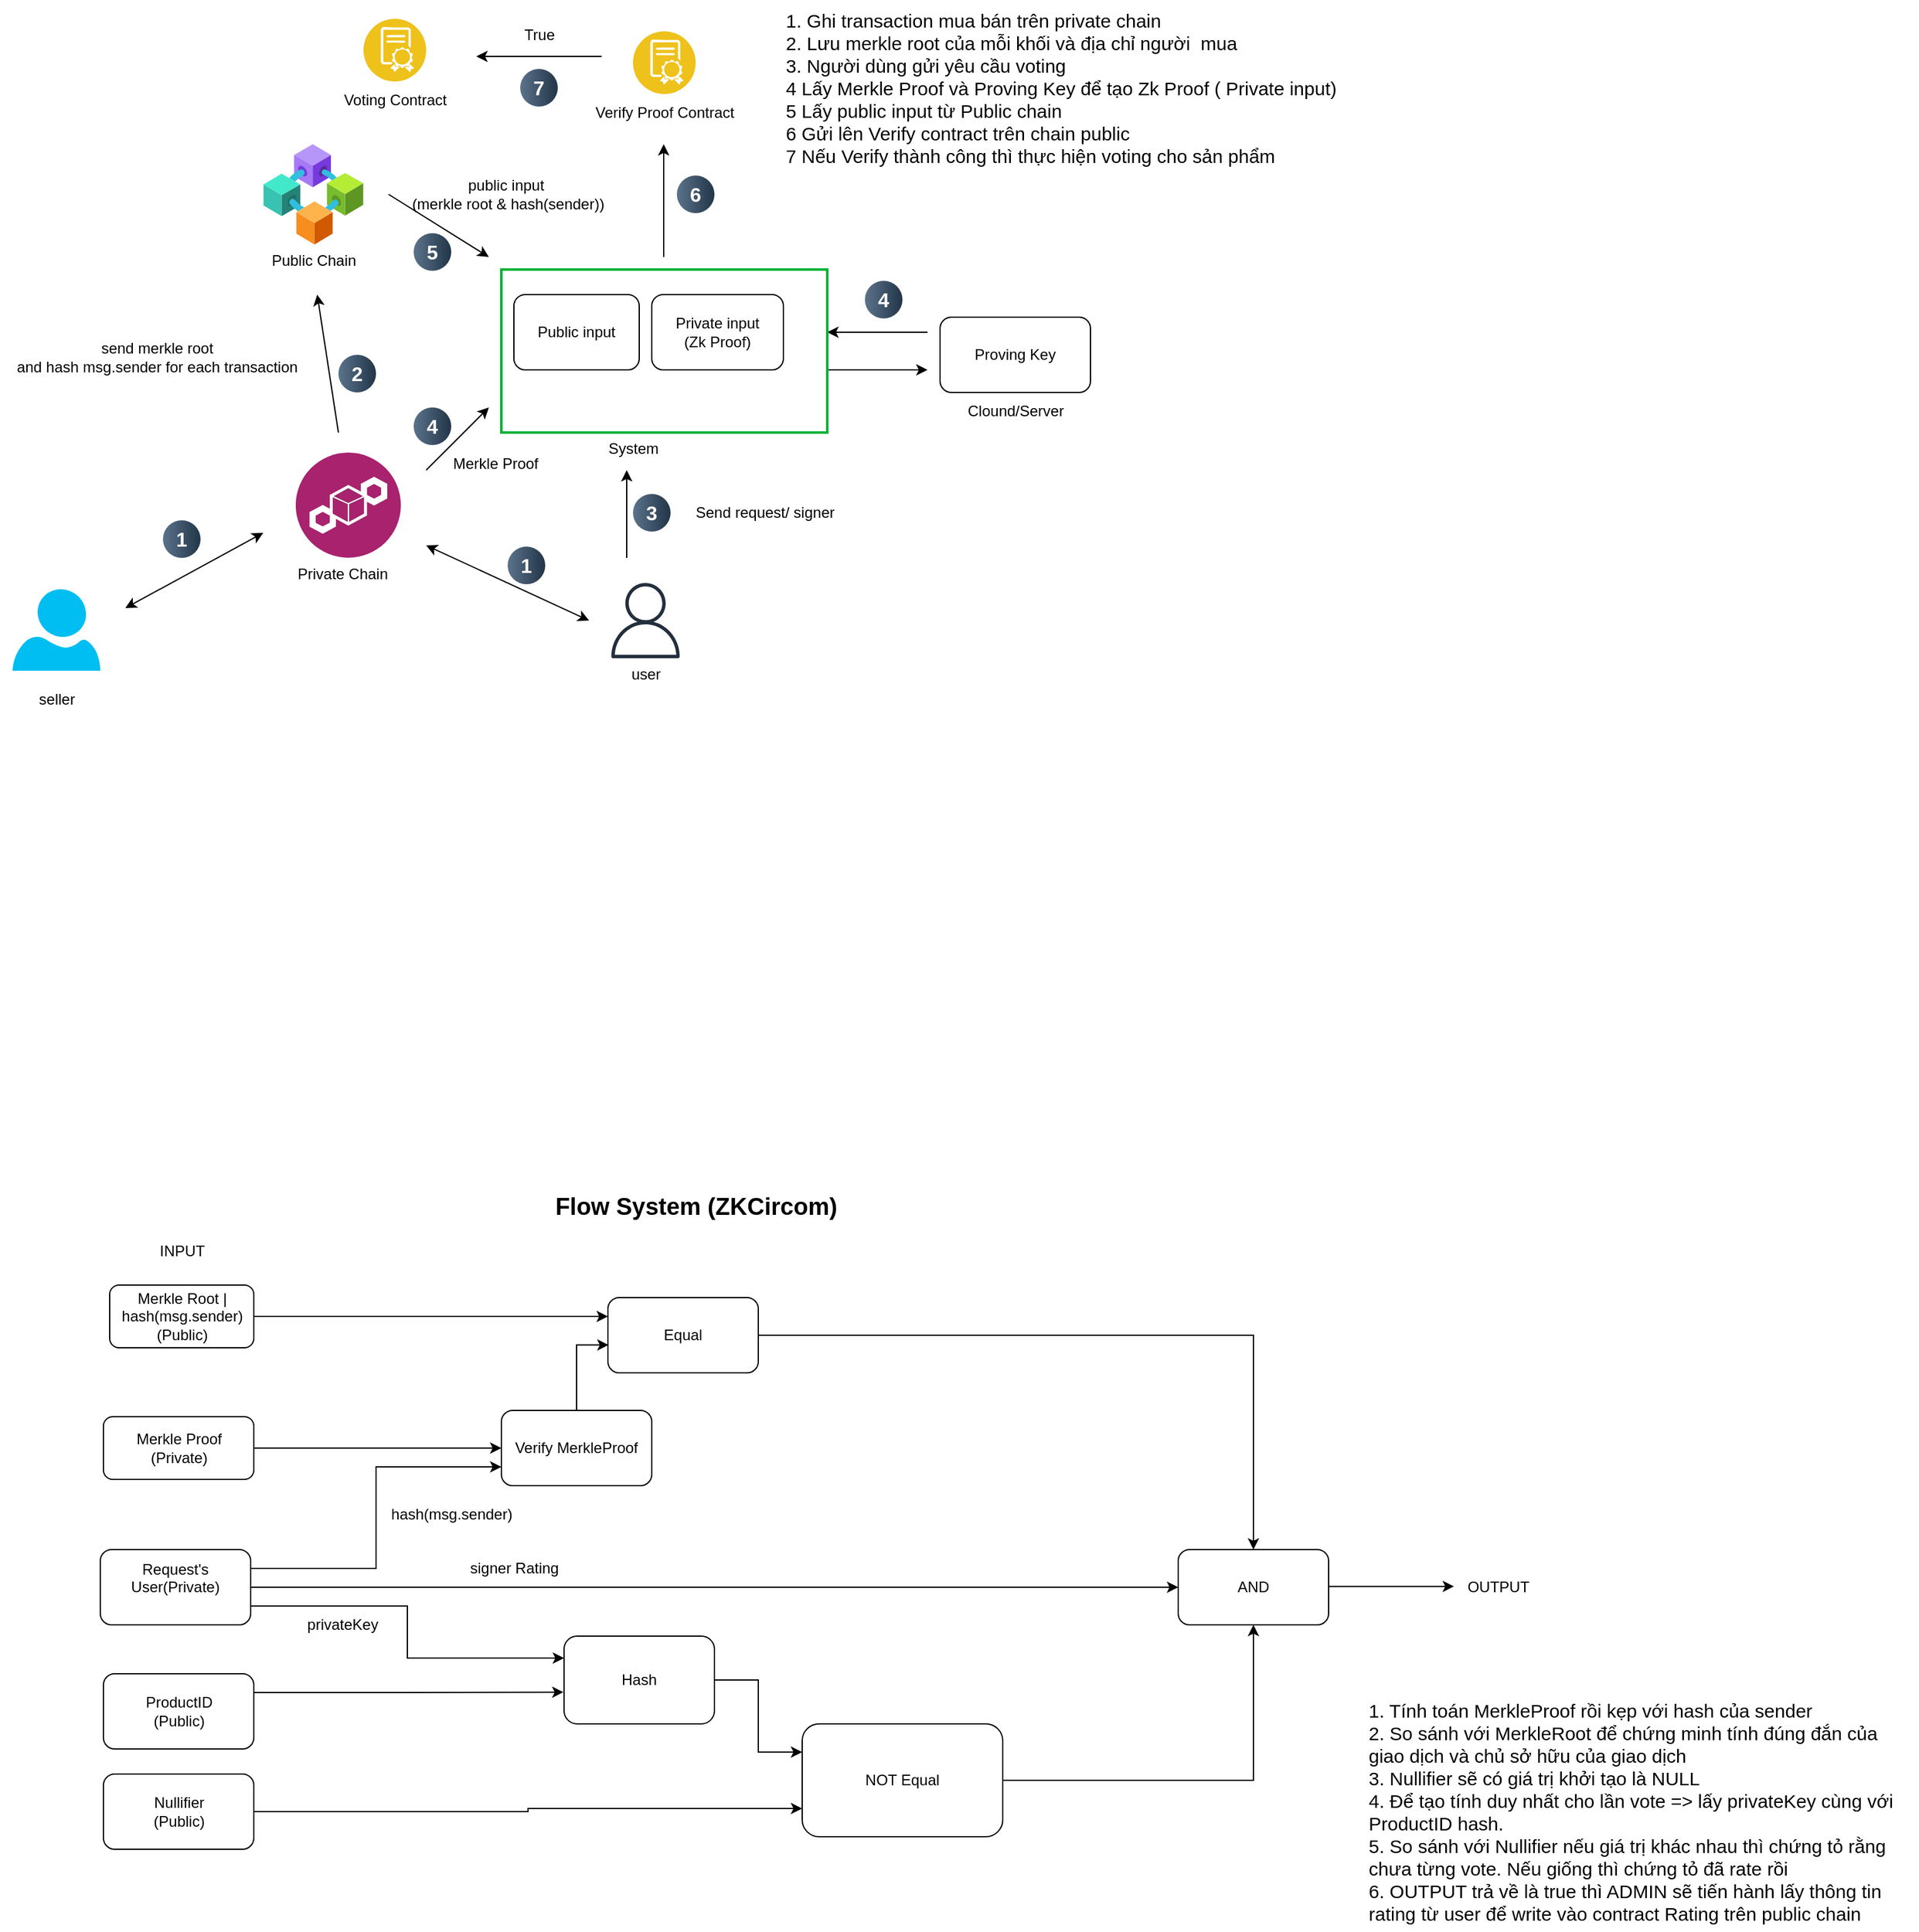 <mxfile version="24.7.17">
  <diagram id="Ht1M8jgEwFfnCIfOTk4-" name="Page-1">
    <mxGraphModel dx="1219" dy="722" grid="1" gridSize="10" guides="1" tooltips="1" connect="1" arrows="1" fold="1" page="1" pageScale="1" pageWidth="1169" pageHeight="827" math="0" shadow="0">
      <root>
        <mxCell id="0" />
        <mxCell id="1" parent="0" />
        <mxCell id="gUAxlboTfl1ikJfKjO2c-2" value="Private Chain&lt;div&gt;&lt;br&gt;&lt;/div&gt;" style="text;html=1;align=center;verticalAlign=middle;resizable=0;points=[];autosize=1;strokeColor=none;fillColor=none;" parent="1" vertex="1">
          <mxGeometry x="493.45" y="450" width="100" height="40" as="geometry" />
        </mxCell>
        <mxCell id="gUAxlboTfl1ikJfKjO2c-3" value="" style="image;aspect=fixed;html=1;points=[];align=center;fontSize=12;image=img/lib/azure2/blockchain/Consortium.svg;" parent="1" vertex="1">
          <mxGeometry x="480.0" y="120" width="80" height="80" as="geometry" />
        </mxCell>
        <mxCell id="gUAxlboTfl1ikJfKjO2c-4" value="Public Chain&lt;div&gt;&lt;br&gt;&lt;/div&gt;" style="text;html=1;align=center;verticalAlign=middle;resizable=0;points=[];autosize=1;strokeColor=none;fillColor=none;" parent="1" vertex="1">
          <mxGeometry x="475.0" y="200" width="90" height="40" as="geometry" />
        </mxCell>
        <mxCell id="gUAxlboTfl1ikJfKjO2c-5" value="" style="sketch=0;outlineConnect=0;fontColor=#232F3E;gradientColor=none;fillColor=#232F3D;strokeColor=none;dashed=0;verticalLabelPosition=bottom;verticalAlign=top;align=center;html=1;fontSize=12;fontStyle=0;aspect=fixed;pointerEvents=1;shape=mxgraph.aws4.user;" parent="1" vertex="1">
          <mxGeometry x="755" y="470" width="60" height="60" as="geometry" />
        </mxCell>
        <mxCell id="gUAxlboTfl1ikJfKjO2c-6" value="user&lt;div&gt;&lt;br&gt;&lt;/div&gt;" style="text;html=1;align=center;verticalAlign=middle;resizable=0;points=[];autosize=1;strokeColor=none;fillColor=none;" parent="1" vertex="1">
          <mxGeometry x="760" y="530" width="50" height="40" as="geometry" />
        </mxCell>
        <mxCell id="gUAxlboTfl1ikJfKjO2c-8" value="" style="verticalLabelPosition=bottom;html=1;verticalAlign=top;align=center;strokeColor=none;fillColor=#00BEF2;shape=mxgraph.azure.user;" parent="1" vertex="1">
          <mxGeometry x="280" y="475" width="70" height="65" as="geometry" />
        </mxCell>
        <mxCell id="gUAxlboTfl1ikJfKjO2c-9" value="seller&lt;div&gt;&lt;br&gt;&lt;/div&gt;" style="text;html=1;align=center;verticalAlign=middle;resizable=0;points=[];autosize=1;strokeColor=none;fillColor=none;" parent="1" vertex="1">
          <mxGeometry x="290" y="550" width="50" height="40" as="geometry" />
        </mxCell>
        <mxCell id="gUAxlboTfl1ikJfKjO2c-10" value="" style="endArrow=classic;startArrow=classic;html=1;rounded=0;" parent="1" edge="1">
          <mxGeometry width="50" height="50" relative="1" as="geometry">
            <mxPoint x="610" y="440" as="sourcePoint" />
            <mxPoint x="740" y="500" as="targetPoint" />
          </mxGeometry>
        </mxCell>
        <mxCell id="gUAxlboTfl1ikJfKjO2c-11" value="" style="endArrow=classic;startArrow=classic;html=1;rounded=0;" parent="1" edge="1">
          <mxGeometry width="50" height="50" relative="1" as="geometry">
            <mxPoint x="370" y="490" as="sourcePoint" />
            <mxPoint x="480" y="430" as="targetPoint" />
            <Array as="points" />
          </mxGeometry>
        </mxCell>
        <mxCell id="gUAxlboTfl1ikJfKjO2c-12" value="" style="endArrow=classic;html=1;rounded=0;" parent="1" target="gUAxlboTfl1ikJfKjO2c-4" edge="1">
          <mxGeometry width="50" height="50" relative="1" as="geometry">
            <mxPoint x="540" y="350" as="sourcePoint" />
            <mxPoint x="520" y="250" as="targetPoint" />
          </mxGeometry>
        </mxCell>
        <mxCell id="gUAxlboTfl1ikJfKjO2c-13" value="send merkle root&lt;br&gt;and hash msg.sender for each transaction" style="text;html=1;align=center;verticalAlign=middle;resizable=0;points=[];autosize=1;strokeColor=none;fillColor=none;" parent="1" vertex="1">
          <mxGeometry x="270" y="270" width="250" height="40" as="geometry" />
        </mxCell>
        <mxCell id="gUAxlboTfl1ikJfKjO2c-16" value="Voting Contract" style="text;html=1;align=center;verticalAlign=middle;resizable=0;points=[];autosize=1;strokeColor=none;fillColor=none;" parent="1" vertex="1">
          <mxGeometry x="530" y="70" width="110" height="30" as="geometry" />
        </mxCell>
        <mxCell id="gUAxlboTfl1ikJfKjO2c-17" value="" style="image;aspect=fixed;perimeter=ellipsePerimeter;html=1;align=center;shadow=0;dashed=0;fontColor=#4277BB;labelBackgroundColor=default;fontSize=12;spacingTop=3;image=img/lib/ibm/blockchain/smart_contract.svg;" parent="1" vertex="1">
          <mxGeometry x="560" y="20" width="50" height="50" as="geometry" />
        </mxCell>
        <mxCell id="gUAxlboTfl1ikJfKjO2c-18" value="System" style="text;html=1;align=center;verticalAlign=middle;resizable=0;points=[];autosize=1;strokeColor=none;fillColor=none;" parent="1" vertex="1">
          <mxGeometry x="745" y="348" width="60" height="30" as="geometry" />
        </mxCell>
        <mxCell id="gUAxlboTfl1ikJfKjO2c-19" value="" style="endArrow=classic;html=1;rounded=0;" parent="1" edge="1">
          <mxGeometry width="50" height="50" relative="1" as="geometry">
            <mxPoint x="770" y="450" as="sourcePoint" />
            <mxPoint x="770" y="380" as="targetPoint" />
          </mxGeometry>
        </mxCell>
        <mxCell id="gUAxlboTfl1ikJfKjO2c-20" value="" style="endArrow=classic;html=1;rounded=0;" parent="1" edge="1">
          <mxGeometry width="50" height="50" relative="1" as="geometry">
            <mxPoint x="799.5" y="210" as="sourcePoint" />
            <mxPoint x="799.5" y="120" as="targetPoint" />
          </mxGeometry>
        </mxCell>
        <mxCell id="gUAxlboTfl1ikJfKjO2c-21" value="" style="image;aspect=fixed;perimeter=ellipsePerimeter;html=1;align=center;shadow=0;dashed=0;fontColor=#4277BB;labelBackgroundColor=default;fontSize=12;spacingTop=3;image=img/lib/ibm/blockchain/smart_contract.svg;" parent="1" vertex="1">
          <mxGeometry x="775" y="30" width="50" height="50" as="geometry" />
        </mxCell>
        <mxCell id="gUAxlboTfl1ikJfKjO2c-22" value="Verify Proof Contract" style="text;html=1;align=center;verticalAlign=middle;resizable=0;points=[];autosize=1;strokeColor=none;fillColor=none;" parent="1" vertex="1">
          <mxGeometry x="735" y="80" width="130" height="30" as="geometry" />
        </mxCell>
        <mxCell id="gUAxlboTfl1ikJfKjO2c-23" value="" style="endArrow=classic;html=1;rounded=0;" parent="1" edge="1">
          <mxGeometry width="50" height="50" relative="1" as="geometry">
            <mxPoint x="750" y="50" as="sourcePoint" />
            <mxPoint x="650" y="50" as="targetPoint" />
          </mxGeometry>
        </mxCell>
        <mxCell id="gUAxlboTfl1ikJfKjO2c-24" value="True" style="text;html=1;align=center;verticalAlign=middle;resizable=0;points=[];autosize=1;strokeColor=none;fillColor=none;" parent="1" vertex="1">
          <mxGeometry x="675" y="18" width="50" height="30" as="geometry" />
        </mxCell>
        <mxCell id="gUAxlboTfl1ikJfKjO2c-26" value="" style="endArrow=classic;html=1;rounded=0;" parent="1" edge="1">
          <mxGeometry width="50" height="50" relative="1" as="geometry">
            <mxPoint x="580" y="160" as="sourcePoint" />
            <mxPoint x="660" y="210" as="targetPoint" />
          </mxGeometry>
        </mxCell>
        <mxCell id="gUAxlboTfl1ikJfKjO2c-27" value="public input&amp;nbsp;&lt;br&gt;(merkle root &amp;amp; hash(sender))" style="text;html=1;align=center;verticalAlign=middle;resizable=0;points=[];autosize=1;strokeColor=none;fillColor=none;" parent="1" vertex="1">
          <mxGeometry x="585" y="140" width="180" height="40" as="geometry" />
        </mxCell>
        <mxCell id="gUAxlboTfl1ikJfKjO2c-29" value="&lt;span style=&quot;text-wrap-mode: nowrap;&quot;&gt;Proving Key&lt;/span&gt;" style="rounded=1;whiteSpace=wrap;html=1;" parent="1" vertex="1">
          <mxGeometry x="1020" y="258" width="120" height="60" as="geometry" />
        </mxCell>
        <mxCell id="gUAxlboTfl1ikJfKjO2c-30" value="Clound/Server" style="text;html=1;align=center;verticalAlign=middle;resizable=0;points=[];autosize=1;strokeColor=none;fillColor=none;" parent="1" vertex="1">
          <mxGeometry x="1030" y="318" width="100" height="30" as="geometry" />
        </mxCell>
        <mxCell id="gUAxlboTfl1ikJfKjO2c-31" value="" style="endArrow=classic;html=1;rounded=0;" parent="1" edge="1">
          <mxGeometry width="50" height="50" relative="1" as="geometry">
            <mxPoint x="610" y="380" as="sourcePoint" />
            <mxPoint x="660" y="330" as="targetPoint" />
          </mxGeometry>
        </mxCell>
        <mxCell id="gUAxlboTfl1ikJfKjO2c-32" value="Merkle Proof" style="text;html=1;align=center;verticalAlign=middle;resizable=0;points=[];autosize=1;strokeColor=none;fillColor=none;" parent="1" vertex="1">
          <mxGeometry x="620" y="360" width="90" height="30" as="geometry" />
        </mxCell>
        <mxCell id="gUAxlboTfl1ikJfKjO2c-33" value="" style="endArrow=classic;html=1;rounded=0;" parent="1" edge="1">
          <mxGeometry width="50" height="50" relative="1" as="geometry">
            <mxPoint x="930" y="300" as="sourcePoint" />
            <mxPoint x="1010" y="300" as="targetPoint" />
          </mxGeometry>
        </mxCell>
        <mxCell id="gUAxlboTfl1ikJfKjO2c-34" value="" style="endArrow=classic;html=1;rounded=0;" parent="1" edge="1">
          <mxGeometry width="50" height="50" relative="1" as="geometry">
            <mxPoint x="1010" y="270" as="sourcePoint" />
            <mxPoint x="930" y="270" as="targetPoint" />
            <Array as="points">
              <mxPoint x="960" y="270" />
            </Array>
          </mxGeometry>
        </mxCell>
        <mxCell id="gUAxlboTfl1ikJfKjO2c-37" value="" style="rounded=0;whiteSpace=wrap;html=1;fillColor=none;strokeColor=#00B336;strokeWidth=2;" parent="1" vertex="1">
          <mxGeometry x="670" y="220" width="260" height="130" as="geometry" />
        </mxCell>
        <mxCell id="gUAxlboTfl1ikJfKjO2c-39" value="Private input &lt;br&gt;(Zk Proof)" style="rounded=1;whiteSpace=wrap;html=1;" parent="1" vertex="1">
          <mxGeometry x="790" y="240" width="105" height="60" as="geometry" />
        </mxCell>
        <mxCell id="gUAxlboTfl1ikJfKjO2c-40" value="Public input" style="rounded=1;whiteSpace=wrap;html=1;" parent="1" vertex="1">
          <mxGeometry x="680" y="240" width="100" height="60" as="geometry" />
        </mxCell>
        <mxCell id="gUAxlboTfl1ikJfKjO2c-41" value="1" style="ellipse;whiteSpace=wrap;html=1;aspect=fixed;rotation=0;gradientColor=#223548;strokeColor=none;gradientDirection=east;fillColor=#5b738b;rounded=0;pointerEvents=0;fontFamily=Helvetica;fontSize=16;fontColor=#FFFFFF;spacingTop=4;spacingBottom=4;spacingLeft=4;spacingRight=4;points=[];fontStyle=1" parent="1" vertex="1">
          <mxGeometry x="675" y="441" width="30" height="30" as="geometry" />
        </mxCell>
        <mxCell id="gUAxlboTfl1ikJfKjO2c-42" value="1" style="ellipse;whiteSpace=wrap;html=1;aspect=fixed;rotation=0;gradientColor=#223548;strokeColor=none;gradientDirection=east;fillColor=#5b738b;rounded=0;pointerEvents=0;fontFamily=Helvetica;fontSize=16;fontColor=#FFFFFF;spacingTop=4;spacingBottom=4;spacingLeft=4;spacingRight=4;points=[];fontStyle=1" parent="1" vertex="1">
          <mxGeometry x="400" y="420" width="30" height="30" as="geometry" />
        </mxCell>
        <mxCell id="gUAxlboTfl1ikJfKjO2c-43" value="2" style="ellipse;whiteSpace=wrap;html=1;aspect=fixed;rotation=0;gradientColor=#223548;strokeColor=none;gradientDirection=east;fillColor=#5b738b;rounded=0;pointerEvents=0;fontFamily=Helvetica;fontSize=16;fontColor=#FFFFFF;spacingTop=4;spacingBottom=4;spacingLeft=4;spacingRight=4;points=[];fontStyle=1" parent="1" vertex="1">
          <mxGeometry x="540" y="288" width="30" height="30" as="geometry" />
        </mxCell>
        <mxCell id="gUAxlboTfl1ikJfKjO2c-44" value="3" style="ellipse;whiteSpace=wrap;html=1;aspect=fixed;rotation=0;gradientColor=#223548;strokeColor=none;gradientDirection=east;fillColor=#5b738b;rounded=0;pointerEvents=0;fontFamily=Helvetica;fontSize=16;fontColor=#FFFFFF;spacingTop=4;spacingBottom=4;spacingLeft=4;spacingRight=4;points=[];fontStyle=1" parent="1" vertex="1">
          <mxGeometry x="775" y="399" width="30" height="30" as="geometry" />
        </mxCell>
        <mxCell id="gUAxlboTfl1ikJfKjO2c-45" value="4" style="ellipse;whiteSpace=wrap;html=1;aspect=fixed;rotation=0;gradientColor=#223548;strokeColor=none;gradientDirection=east;fillColor=#5b738b;rounded=0;pointerEvents=0;fontFamily=Helvetica;fontSize=16;fontColor=#FFFFFF;spacingTop=4;spacingBottom=4;spacingLeft=4;spacingRight=4;points=[];fontStyle=1" parent="1" vertex="1">
          <mxGeometry x="960" y="229" width="30" height="30" as="geometry" />
        </mxCell>
        <mxCell id="gUAxlboTfl1ikJfKjO2c-46" value="4" style="ellipse;whiteSpace=wrap;html=1;aspect=fixed;rotation=0;gradientColor=#223548;strokeColor=none;gradientDirection=east;fillColor=#5b738b;rounded=0;pointerEvents=0;fontFamily=Helvetica;fontSize=16;fontColor=#FFFFFF;spacingTop=4;spacingBottom=4;spacingLeft=4;spacingRight=4;points=[];fontStyle=1" parent="1" vertex="1">
          <mxGeometry x="600" y="330" width="30" height="30" as="geometry" />
        </mxCell>
        <mxCell id="gUAxlboTfl1ikJfKjO2c-47" value="5" style="ellipse;whiteSpace=wrap;html=1;aspect=fixed;rotation=0;gradientColor=#223548;strokeColor=none;gradientDirection=east;fillColor=#5b738b;rounded=0;pointerEvents=0;fontFamily=Helvetica;fontSize=16;fontColor=#FFFFFF;spacingTop=4;spacingBottom=4;spacingLeft=4;spacingRight=4;points=[];fontStyle=1" parent="1" vertex="1">
          <mxGeometry x="600" y="191" width="30" height="30" as="geometry" />
        </mxCell>
        <mxCell id="gUAxlboTfl1ikJfKjO2c-48" value="6" style="ellipse;whiteSpace=wrap;html=1;aspect=fixed;rotation=0;gradientColor=#223548;strokeColor=none;gradientDirection=east;fillColor=#5b738b;rounded=0;pointerEvents=0;fontFamily=Helvetica;fontSize=16;fontColor=#FFFFFF;spacingTop=4;spacingBottom=4;spacingLeft=4;spacingRight=4;points=[];fontStyle=1" parent="1" vertex="1">
          <mxGeometry x="810" y="145" width="30" height="30" as="geometry" />
        </mxCell>
        <mxCell id="gUAxlboTfl1ikJfKjO2c-51" value="7" style="ellipse;whiteSpace=wrap;html=1;aspect=fixed;rotation=0;gradientColor=#223548;strokeColor=none;gradientDirection=east;fillColor=#5b738b;rounded=0;pointerEvents=0;fontFamily=Helvetica;fontSize=16;fontColor=#FFFFFF;spacingTop=4;spacingBottom=4;spacingLeft=4;spacingRight=4;points=[];fontStyle=1" parent="1" vertex="1">
          <mxGeometry x="685" y="60" width="30" height="30" as="geometry" />
        </mxCell>
        <mxCell id="gUAxlboTfl1ikJfKjO2c-52" value="Send request/ signer" style="text;html=1;align=center;verticalAlign=middle;resizable=0;points=[];autosize=1;strokeColor=none;fillColor=none;" parent="1" vertex="1">
          <mxGeometry x="815" y="399" width="130" height="30" as="geometry" />
        </mxCell>
        <mxCell id="gUAxlboTfl1ikJfKjO2c-53" value="&lt;font style=&quot;font-size: 15px;&quot;&gt;1. Ghi transaction mua bán trên private chain&lt;/font&gt;&lt;div&gt;&lt;font style=&quot;font-size: 15px;&quot;&gt;2. Lưu merkle root của mỗi khối và địa chỉ người&amp;nbsp; mua&lt;/font&gt;&lt;/div&gt;&lt;div&gt;&lt;font style=&quot;font-size: 15px;&quot;&gt;3. Người dùng gửi yêu cầu voting&lt;/font&gt;&lt;/div&gt;&lt;div&gt;&lt;font style=&quot;font-size: 15px;&quot;&gt;4 Lấy Merkle Proof và Proving Key để tạo Zk Proof ( Private input)&lt;/font&gt;&lt;/div&gt;&lt;div&gt;&lt;font style=&quot;font-size: 15px;&quot;&gt;5 Lấy public input từ Public chain&lt;/font&gt;&lt;/div&gt;&lt;div&gt;&lt;font style=&quot;font-size: 15px;&quot;&gt;6 Gửi lên Verify contract trên chain public&lt;/font&gt;&lt;/div&gt;&lt;div&gt;&lt;font style=&quot;font-size: 15px;&quot;&gt;7 Nếu Verify thành công thì thực hiện voting cho sản phẩm&lt;/font&gt;&lt;/div&gt;" style="text;html=1;align=left;verticalAlign=middle;resizable=0;points=[];autosize=1;strokeColor=none;fillColor=none;" parent="1" vertex="1">
          <mxGeometry x="895" y="5" width="460" height="140" as="geometry" />
        </mxCell>
        <mxCell id="xvKO3ZO_awiTZu3RV5vc-3" value="" style="image;aspect=fixed;perimeter=ellipsePerimeter;html=1;align=center;shadow=0;dashed=0;fontColor=#4277BB;labelBackgroundColor=default;fontSize=12;spacingTop=3;image=img/lib/ibm/blockchain/blockchain.svg;" parent="1" vertex="1">
          <mxGeometry x="505.95" y="366" width="84" height="84" as="geometry" />
        </mxCell>
        <mxCell id="hEmQehjzcuKqoeFt75kn-4" value="&lt;font style=&quot;font-size: 19px;&quot;&gt;&lt;b&gt;Flow System (ZKCircom)&lt;/b&gt;&lt;/font&gt;" style="text;html=1;align=center;verticalAlign=middle;resizable=0;points=[];autosize=1;strokeColor=none;fillColor=none;" vertex="1" parent="1">
          <mxGeometry x="700" y="948" width="250" height="40" as="geometry" />
        </mxCell>
        <mxCell id="hEmQehjzcuKqoeFt75kn-27" style="edgeStyle=orthogonalEdgeStyle;rounded=0;orthogonalLoop=1;jettySize=auto;html=1;exitX=1;exitY=0.5;exitDx=0;exitDy=0;entryX=0;entryY=0.25;entryDx=0;entryDy=0;" edge="1" parent="1" source="hEmQehjzcuKqoeFt75kn-17" target="hEmQehjzcuKqoeFt75kn-26">
          <mxGeometry relative="1" as="geometry" />
        </mxCell>
        <mxCell id="hEmQehjzcuKqoeFt75kn-17" value="Merkle Root | hash(msg.sender)&lt;div&gt;(Public)&lt;/div&gt;" style="rounded=1;whiteSpace=wrap;html=1;" vertex="1" parent="1">
          <mxGeometry x="357.5" y="1030" width="115" height="50" as="geometry" />
        </mxCell>
        <mxCell id="hEmQehjzcuKqoeFt75kn-18" value="INPUT" style="text;html=1;align=center;verticalAlign=middle;resizable=0;points=[];autosize=1;strokeColor=none;fillColor=none;" vertex="1" parent="1">
          <mxGeometry x="385" y="988" width="60" height="30" as="geometry" />
        </mxCell>
        <mxCell id="hEmQehjzcuKqoeFt75kn-46" style="edgeStyle=orthogonalEdgeStyle;rounded=0;orthogonalLoop=1;jettySize=auto;html=1;exitX=1;exitY=0.5;exitDx=0;exitDy=0;entryX=0;entryY=0.5;entryDx=0;entryDy=0;" edge="1" parent="1" source="hEmQehjzcuKqoeFt75kn-19" target="hEmQehjzcuKqoeFt75kn-22">
          <mxGeometry relative="1" as="geometry" />
        </mxCell>
        <mxCell id="hEmQehjzcuKqoeFt75kn-19" value="Merkle Proof&lt;div&gt;(Private)&lt;/div&gt;" style="rounded=1;whiteSpace=wrap;html=1;" vertex="1" parent="1">
          <mxGeometry x="352.5" y="1135" width="120" height="50" as="geometry" />
        </mxCell>
        <mxCell id="hEmQehjzcuKqoeFt75kn-39" style="edgeStyle=orthogonalEdgeStyle;rounded=0;orthogonalLoop=1;jettySize=auto;html=1;exitX=1;exitY=0.75;exitDx=0;exitDy=0;entryX=0;entryY=0.25;entryDx=0;entryDy=0;" edge="1" parent="1" source="hEmQehjzcuKqoeFt75kn-20" target="hEmQehjzcuKqoeFt75kn-38">
          <mxGeometry relative="1" as="geometry" />
        </mxCell>
        <mxCell id="hEmQehjzcuKqoeFt75kn-44" style="edgeStyle=orthogonalEdgeStyle;rounded=0;orthogonalLoop=1;jettySize=auto;html=1;exitX=1;exitY=0.5;exitDx=0;exitDy=0;entryX=0;entryY=0.5;entryDx=0;entryDy=0;" edge="1" parent="1" source="hEmQehjzcuKqoeFt75kn-20" target="hEmQehjzcuKqoeFt75kn-32">
          <mxGeometry relative="1" as="geometry" />
        </mxCell>
        <mxCell id="hEmQehjzcuKqoeFt75kn-45" style="edgeStyle=orthogonalEdgeStyle;rounded=0;orthogonalLoop=1;jettySize=auto;html=1;exitX=1;exitY=0.25;exitDx=0;exitDy=0;entryX=0;entryY=0.75;entryDx=0;entryDy=0;" edge="1" parent="1" source="hEmQehjzcuKqoeFt75kn-20" target="hEmQehjzcuKqoeFt75kn-22">
          <mxGeometry relative="1" as="geometry" />
        </mxCell>
        <mxCell id="hEmQehjzcuKqoeFt75kn-20" value="Request&#39;s User(Private)&lt;div&gt;&lt;br&gt;&lt;/div&gt;" style="rounded=1;whiteSpace=wrap;html=1;" vertex="1" parent="1">
          <mxGeometry x="350" y="1241" width="120" height="60" as="geometry" />
        </mxCell>
        <mxCell id="hEmQehjzcuKqoeFt75kn-22" value="Verify MerkleProof" style="rounded=1;whiteSpace=wrap;html=1;" vertex="1" parent="1">
          <mxGeometry x="670" y="1130" width="120" height="60" as="geometry" />
        </mxCell>
        <mxCell id="hEmQehjzcuKqoeFt75kn-25" value="hash(msg.sender)" style="text;html=1;align=center;verticalAlign=middle;resizable=0;points=[];autosize=1;strokeColor=none;fillColor=none;" vertex="1" parent="1">
          <mxGeometry x="570" y="1198" width="120" height="30" as="geometry" />
        </mxCell>
        <mxCell id="hEmQehjzcuKqoeFt75kn-33" style="edgeStyle=orthogonalEdgeStyle;rounded=0;orthogonalLoop=1;jettySize=auto;html=1;exitX=1;exitY=0.5;exitDx=0;exitDy=0;" edge="1" parent="1" source="hEmQehjzcuKqoeFt75kn-26" target="hEmQehjzcuKqoeFt75kn-32">
          <mxGeometry relative="1" as="geometry" />
        </mxCell>
        <mxCell id="hEmQehjzcuKqoeFt75kn-26" value="Equal" style="rounded=1;whiteSpace=wrap;html=1;" vertex="1" parent="1">
          <mxGeometry x="755" y="1040" width="120" height="60" as="geometry" />
        </mxCell>
        <mxCell id="hEmQehjzcuKqoeFt75kn-28" style="edgeStyle=orthogonalEdgeStyle;rounded=0;orthogonalLoop=1;jettySize=auto;html=1;exitX=0.5;exitY=0;exitDx=0;exitDy=0;entryX=0.004;entryY=0.63;entryDx=0;entryDy=0;entryPerimeter=0;" edge="1" parent="1" source="hEmQehjzcuKqoeFt75kn-22" target="hEmQehjzcuKqoeFt75kn-26">
          <mxGeometry relative="1" as="geometry" />
        </mxCell>
        <mxCell id="hEmQehjzcuKqoeFt75kn-31" value="signer Rating" style="text;html=1;align=center;verticalAlign=middle;resizable=0;points=[];autosize=1;strokeColor=none;fillColor=none;" vertex="1" parent="1">
          <mxGeometry x="635" y="1241" width="90" height="30" as="geometry" />
        </mxCell>
        <mxCell id="hEmQehjzcuKqoeFt75kn-32" value="AND" style="rounded=1;whiteSpace=wrap;html=1;" vertex="1" parent="1">
          <mxGeometry x="1210" y="1241" width="120" height="60" as="geometry" />
        </mxCell>
        <mxCell id="hEmQehjzcuKqoeFt75kn-37" style="edgeStyle=orthogonalEdgeStyle;rounded=0;orthogonalLoop=1;jettySize=auto;html=1;exitX=1;exitY=0.25;exitDx=0;exitDy=0;entryX=-0.004;entryY=0.639;entryDx=0;entryDy=0;entryPerimeter=0;" edge="1" parent="1" source="hEmQehjzcuKqoeFt75kn-34" target="hEmQehjzcuKqoeFt75kn-38">
          <mxGeometry relative="1" as="geometry">
            <mxPoint x="680" y="1354.727" as="targetPoint" />
          </mxGeometry>
        </mxCell>
        <mxCell id="hEmQehjzcuKqoeFt75kn-34" value="ProductID&lt;br&gt;(Public)" style="rounded=1;whiteSpace=wrap;html=1;" vertex="1" parent="1">
          <mxGeometry x="352.5" y="1340" width="120" height="60" as="geometry" />
        </mxCell>
        <mxCell id="hEmQehjzcuKqoeFt75kn-36" value="privateKey" style="text;html=1;align=center;verticalAlign=middle;resizable=0;points=[];autosize=1;strokeColor=none;fillColor=none;" vertex="1" parent="1">
          <mxGeometry x="503.45" y="1286" width="80" height="30" as="geometry" />
        </mxCell>
        <mxCell id="hEmQehjzcuKqoeFt75kn-43" style="edgeStyle=orthogonalEdgeStyle;rounded=0;orthogonalLoop=1;jettySize=auto;html=1;exitX=1;exitY=0.5;exitDx=0;exitDy=0;entryX=0;entryY=0.25;entryDx=0;entryDy=0;" edge="1" parent="1" source="hEmQehjzcuKqoeFt75kn-38" target="hEmQehjzcuKqoeFt75kn-41">
          <mxGeometry relative="1" as="geometry" />
        </mxCell>
        <mxCell id="hEmQehjzcuKqoeFt75kn-38" value="Hash" style="rounded=1;whiteSpace=wrap;html=1;" vertex="1" parent="1">
          <mxGeometry x="720" y="1310" width="120" height="70" as="geometry" />
        </mxCell>
        <mxCell id="hEmQehjzcuKqoeFt75kn-42" style="edgeStyle=orthogonalEdgeStyle;rounded=0;orthogonalLoop=1;jettySize=auto;html=1;exitX=1;exitY=0.5;exitDx=0;exitDy=0;entryX=0;entryY=0.75;entryDx=0;entryDy=0;" edge="1" parent="1" source="hEmQehjzcuKqoeFt75kn-40" target="hEmQehjzcuKqoeFt75kn-41">
          <mxGeometry relative="1" as="geometry" />
        </mxCell>
        <mxCell id="hEmQehjzcuKqoeFt75kn-40" value="Nullifier&lt;div&gt;(Public)&lt;/div&gt;" style="rounded=1;whiteSpace=wrap;html=1;" vertex="1" parent="1">
          <mxGeometry x="352.5" y="1420" width="120" height="60" as="geometry" />
        </mxCell>
        <mxCell id="hEmQehjzcuKqoeFt75kn-47" style="edgeStyle=orthogonalEdgeStyle;rounded=0;orthogonalLoop=1;jettySize=auto;html=1;exitX=1;exitY=0.5;exitDx=0;exitDy=0;" edge="1" parent="1" source="hEmQehjzcuKqoeFt75kn-41" target="hEmQehjzcuKqoeFt75kn-32">
          <mxGeometry relative="1" as="geometry" />
        </mxCell>
        <mxCell id="hEmQehjzcuKqoeFt75kn-41" value="NOT Equal" style="rounded=1;whiteSpace=wrap;html=1;" vertex="1" parent="1">
          <mxGeometry x="910" y="1380" width="160" height="90" as="geometry" />
        </mxCell>
        <mxCell id="hEmQehjzcuKqoeFt75kn-48" value="OUTPUT" style="text;html=1;align=center;verticalAlign=middle;resizable=0;points=[];autosize=1;strokeColor=none;fillColor=none;" vertex="1" parent="1">
          <mxGeometry x="1430" y="1256" width="70" height="30" as="geometry" />
        </mxCell>
        <mxCell id="hEmQehjzcuKqoeFt75kn-49" value="" style="edgeStyle=none;orthogonalLoop=1;jettySize=auto;html=1;rounded=0;" edge="1" parent="1">
          <mxGeometry width="100" relative="1" as="geometry">
            <mxPoint x="1330" y="1270.33" as="sourcePoint" />
            <mxPoint x="1430" y="1270.33" as="targetPoint" />
            <Array as="points" />
          </mxGeometry>
        </mxCell>
        <mxCell id="hEmQehjzcuKqoeFt75kn-50" value="&lt;font style=&quot;font-size: 15px;&quot;&gt;1. Tính toán MerkleProof rồi kẹp với hash của sender&lt;/font&gt;&lt;div style=&quot;font-size: 15px;&quot;&gt;&lt;font style=&quot;font-size: 15px;&quot;&gt;2. So sánh với MerkleRoot để chứng minh tính đúng đắn của&amp;nbsp;&lt;br&gt;giao dịch và chủ sở hữu của giao dịch&lt;/font&gt;&lt;/div&gt;&lt;div style=&quot;font-size: 15px;&quot;&gt;&lt;font style=&quot;font-size: 15px;&quot;&gt;3. Nullifier sẽ có giá trị khởi tạo là NULL&lt;/font&gt;&lt;/div&gt;&lt;div style=&quot;font-size: 15px;&quot;&gt;&lt;font style=&quot;font-size: 15px;&quot;&gt;4. Để tạo tính duy nhất cho lần vote =&amp;gt; lấy privateKey cùng với&lt;/font&gt;&lt;/div&gt;&lt;div style=&quot;font-size: 15px;&quot;&gt;&lt;font style=&quot;font-size: 15px;&quot;&gt;ProductID hash.&lt;/font&gt;&lt;/div&gt;&lt;div style=&quot;font-size: 15px;&quot;&gt;&lt;font style=&quot;font-size: 15px;&quot;&gt;5. So sánh với Nullifier nếu giá trị khác nhau thì chứng tỏ rằng&lt;/font&gt;&lt;/div&gt;&lt;div style=&quot;font-size: 15px;&quot;&gt;&lt;font style=&quot;font-size: 15px;&quot;&gt;chưa từng vote. Nếu giống thì chứng tỏ đã rate rồi&lt;/font&gt;&lt;/div&gt;&lt;div style=&quot;font-size: 15px;&quot;&gt;&lt;font style=&quot;font-size: 15px;&quot;&gt;6. OUTPUT trả về là true thì ADMIN sẽ tiến hành lấy thông tin&lt;/font&gt;&lt;/div&gt;&lt;div style=&quot;font-size: 15px;&quot;&gt;&lt;font style=&quot;font-size: 15px;&quot;&gt;rating từ user để write vào contract Rating trên public chain&lt;/font&gt;&lt;/div&gt;" style="text;html=1;align=left;verticalAlign=middle;resizable=0;points=[];autosize=1;strokeColor=none;fillColor=none;" vertex="1" parent="1">
          <mxGeometry x="1360" y="1355" width="440" height="190" as="geometry" />
        </mxCell>
      </root>
    </mxGraphModel>
  </diagram>
</mxfile>

